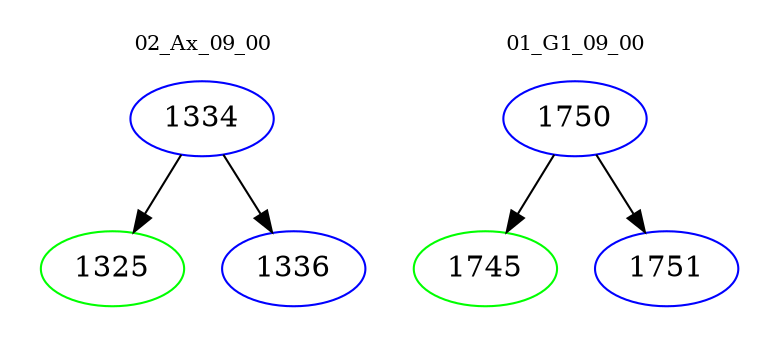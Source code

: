 digraph{
subgraph cluster_0 {
color = white
label = "02_Ax_09_00";
fontsize=10;
T0_1334 [label="1334", color="blue"]
T0_1334 -> T0_1325 [color="black"]
T0_1325 [label="1325", color="green"]
T0_1334 -> T0_1336 [color="black"]
T0_1336 [label="1336", color="blue"]
}
subgraph cluster_1 {
color = white
label = "01_G1_09_00";
fontsize=10;
T1_1750 [label="1750", color="blue"]
T1_1750 -> T1_1745 [color="black"]
T1_1745 [label="1745", color="green"]
T1_1750 -> T1_1751 [color="black"]
T1_1751 [label="1751", color="blue"]
}
}
